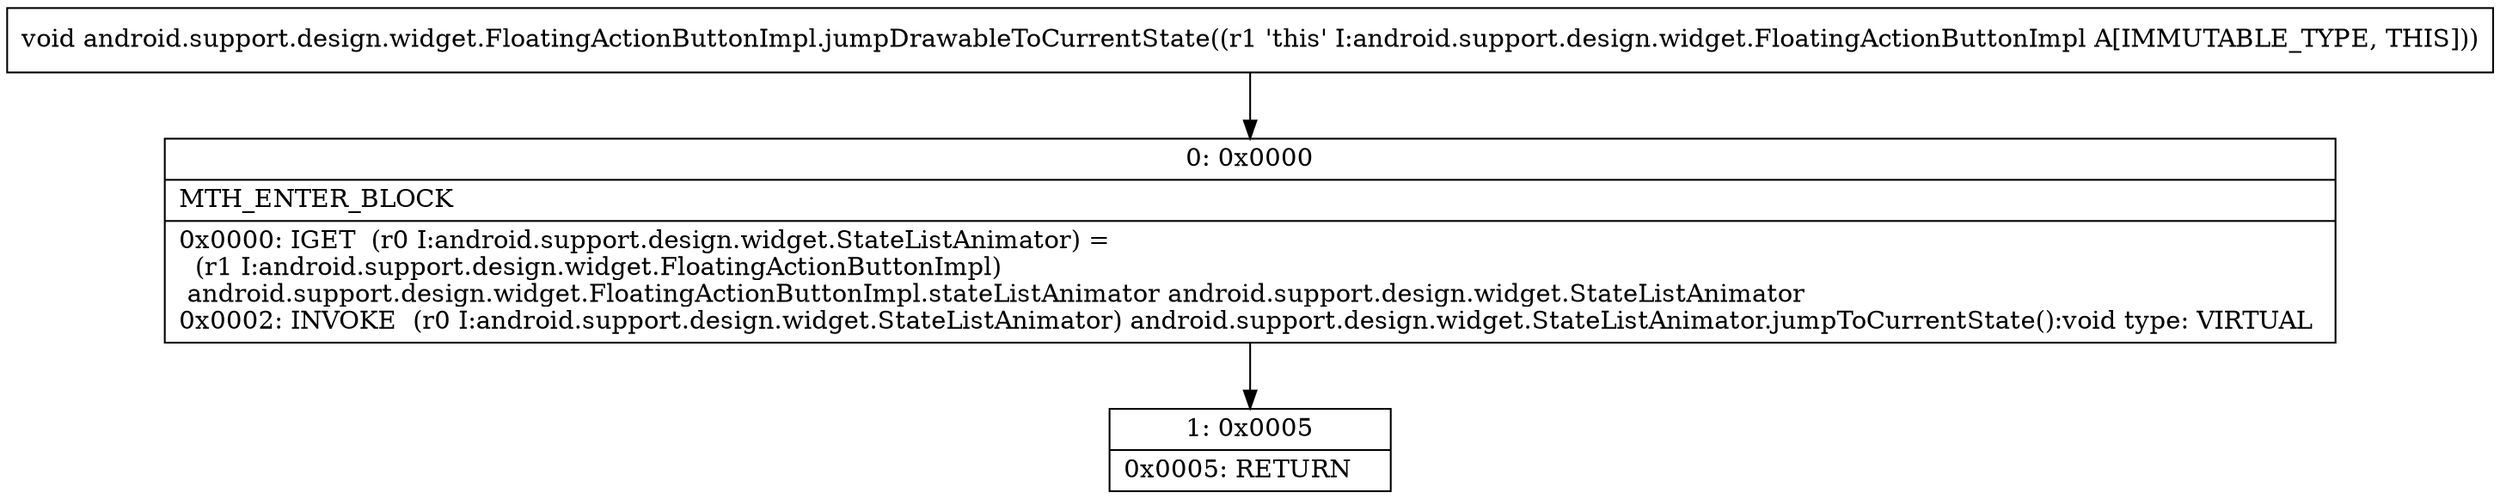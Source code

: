 digraph "CFG forandroid.support.design.widget.FloatingActionButtonImpl.jumpDrawableToCurrentState()V" {
Node_0 [shape=record,label="{0\:\ 0x0000|MTH_ENTER_BLOCK\l|0x0000: IGET  (r0 I:android.support.design.widget.StateListAnimator) = \l  (r1 I:android.support.design.widget.FloatingActionButtonImpl)\l android.support.design.widget.FloatingActionButtonImpl.stateListAnimator android.support.design.widget.StateListAnimator \l0x0002: INVOKE  (r0 I:android.support.design.widget.StateListAnimator) android.support.design.widget.StateListAnimator.jumpToCurrentState():void type: VIRTUAL \l}"];
Node_1 [shape=record,label="{1\:\ 0x0005|0x0005: RETURN   \l}"];
MethodNode[shape=record,label="{void android.support.design.widget.FloatingActionButtonImpl.jumpDrawableToCurrentState((r1 'this' I:android.support.design.widget.FloatingActionButtonImpl A[IMMUTABLE_TYPE, THIS])) }"];
MethodNode -> Node_0;
Node_0 -> Node_1;
}

